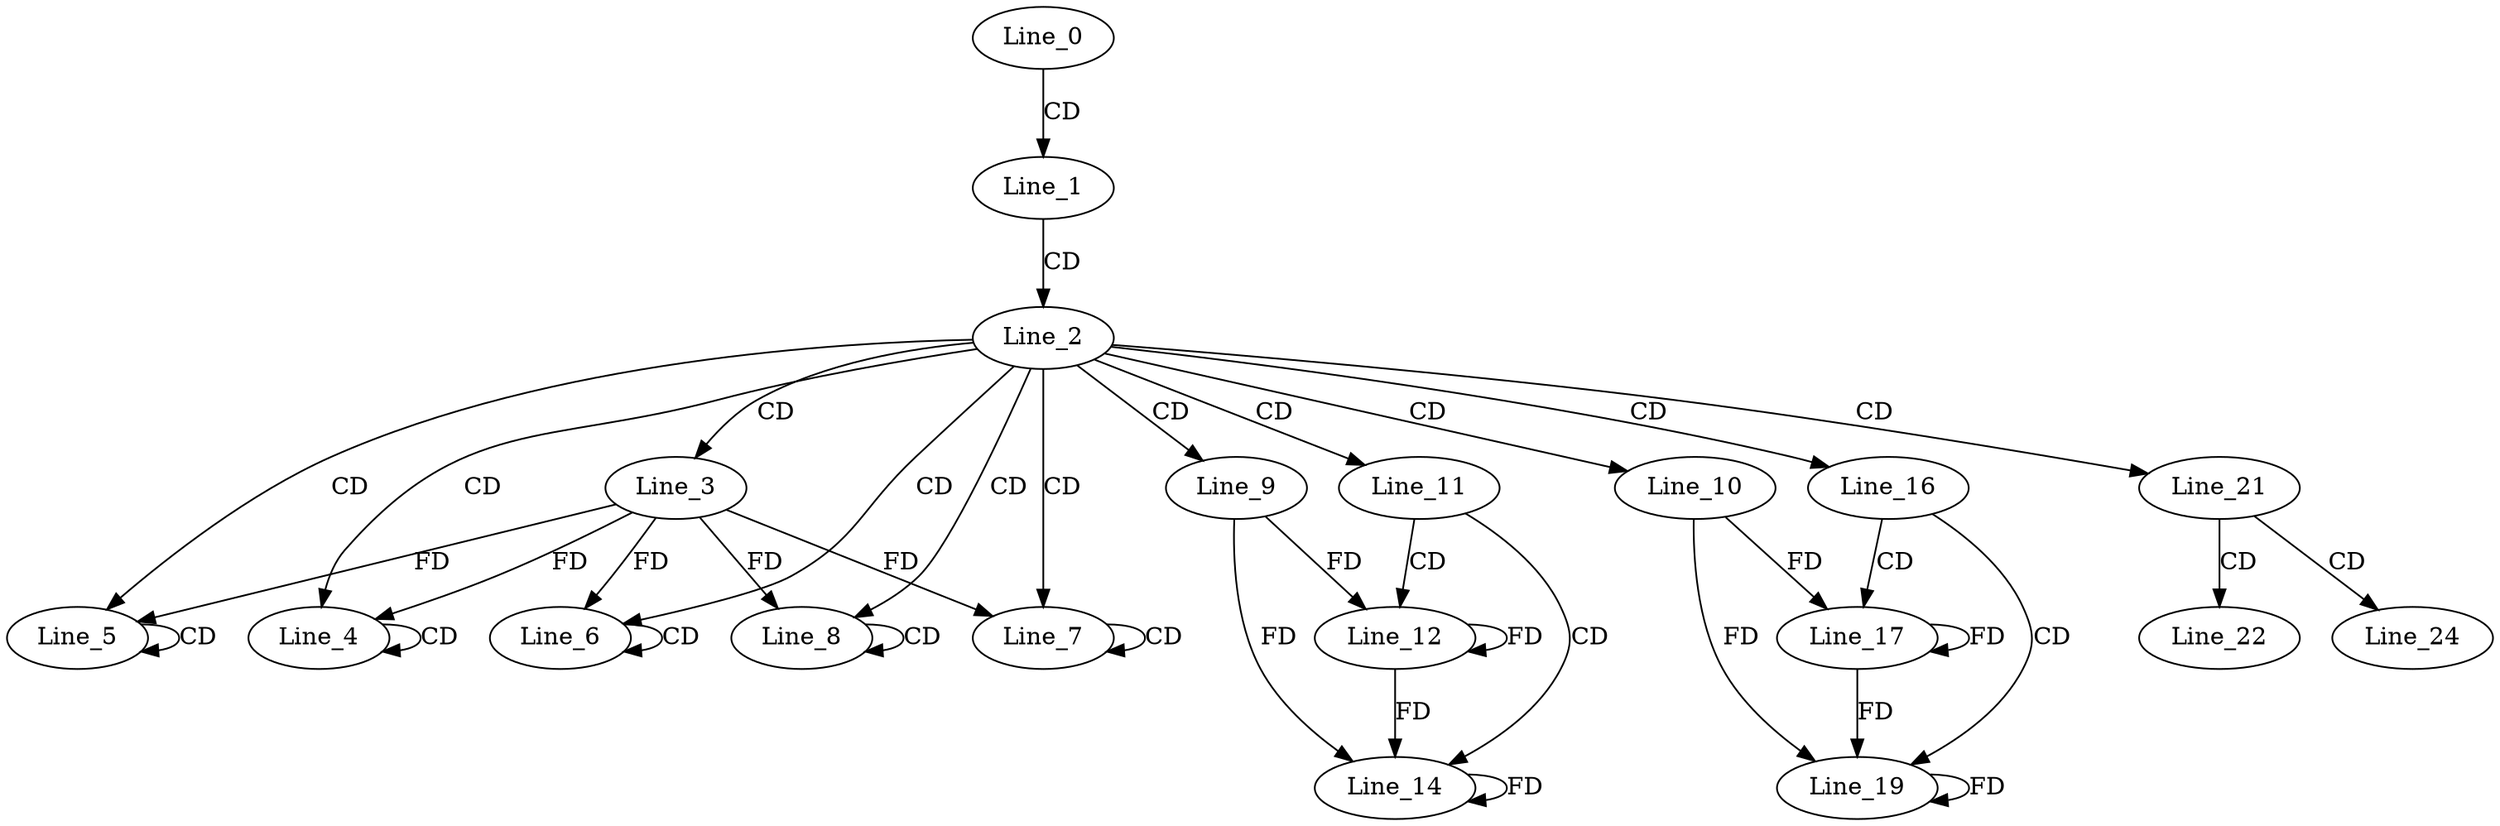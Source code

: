 digraph G {
  Line_0;
  Line_1;
  Line_2;
  Line_3;
  Line_4;
  Line_4;
  Line_5;
  Line_5;
  Line_6;
  Line_6;
  Line_7;
  Line_7;
  Line_8;
  Line_8;
  Line_9;
  Line_10;
  Line_11;
  Line_12;
  Line_14;
  Line_16;
  Line_17;
  Line_19;
  Line_21;
  Line_22;
  Line_24;
  Line_0 -> Line_1 [ label="CD" ];
  Line_1 -> Line_2 [ label="CD" ];
  Line_2 -> Line_3 [ label="CD" ];
  Line_2 -> Line_4 [ label="CD" ];
  Line_4 -> Line_4 [ label="CD" ];
  Line_3 -> Line_4 [ label="FD" ];
  Line_2 -> Line_5 [ label="CD" ];
  Line_5 -> Line_5 [ label="CD" ];
  Line_3 -> Line_5 [ label="FD" ];
  Line_2 -> Line_6 [ label="CD" ];
  Line_6 -> Line_6 [ label="CD" ];
  Line_3 -> Line_6 [ label="FD" ];
  Line_2 -> Line_7 [ label="CD" ];
  Line_7 -> Line_7 [ label="CD" ];
  Line_3 -> Line_7 [ label="FD" ];
  Line_2 -> Line_8 [ label="CD" ];
  Line_8 -> Line_8 [ label="CD" ];
  Line_3 -> Line_8 [ label="FD" ];
  Line_2 -> Line_9 [ label="CD" ];
  Line_2 -> Line_10 [ label="CD" ];
  Line_2 -> Line_11 [ label="CD" ];
  Line_11 -> Line_12 [ label="CD" ];
  Line_9 -> Line_12 [ label="FD" ];
  Line_12 -> Line_12 [ label="FD" ];
  Line_11 -> Line_14 [ label="CD" ];
  Line_9 -> Line_14 [ label="FD" ];
  Line_12 -> Line_14 [ label="FD" ];
  Line_14 -> Line_14 [ label="FD" ];
  Line_2 -> Line_16 [ label="CD" ];
  Line_16 -> Line_17 [ label="CD" ];
  Line_10 -> Line_17 [ label="FD" ];
  Line_17 -> Line_17 [ label="FD" ];
  Line_16 -> Line_19 [ label="CD" ];
  Line_10 -> Line_19 [ label="FD" ];
  Line_17 -> Line_19 [ label="FD" ];
  Line_19 -> Line_19 [ label="FD" ];
  Line_2 -> Line_21 [ label="CD" ];
  Line_21 -> Line_22 [ label="CD" ];
  Line_21 -> Line_24 [ label="CD" ];
}
